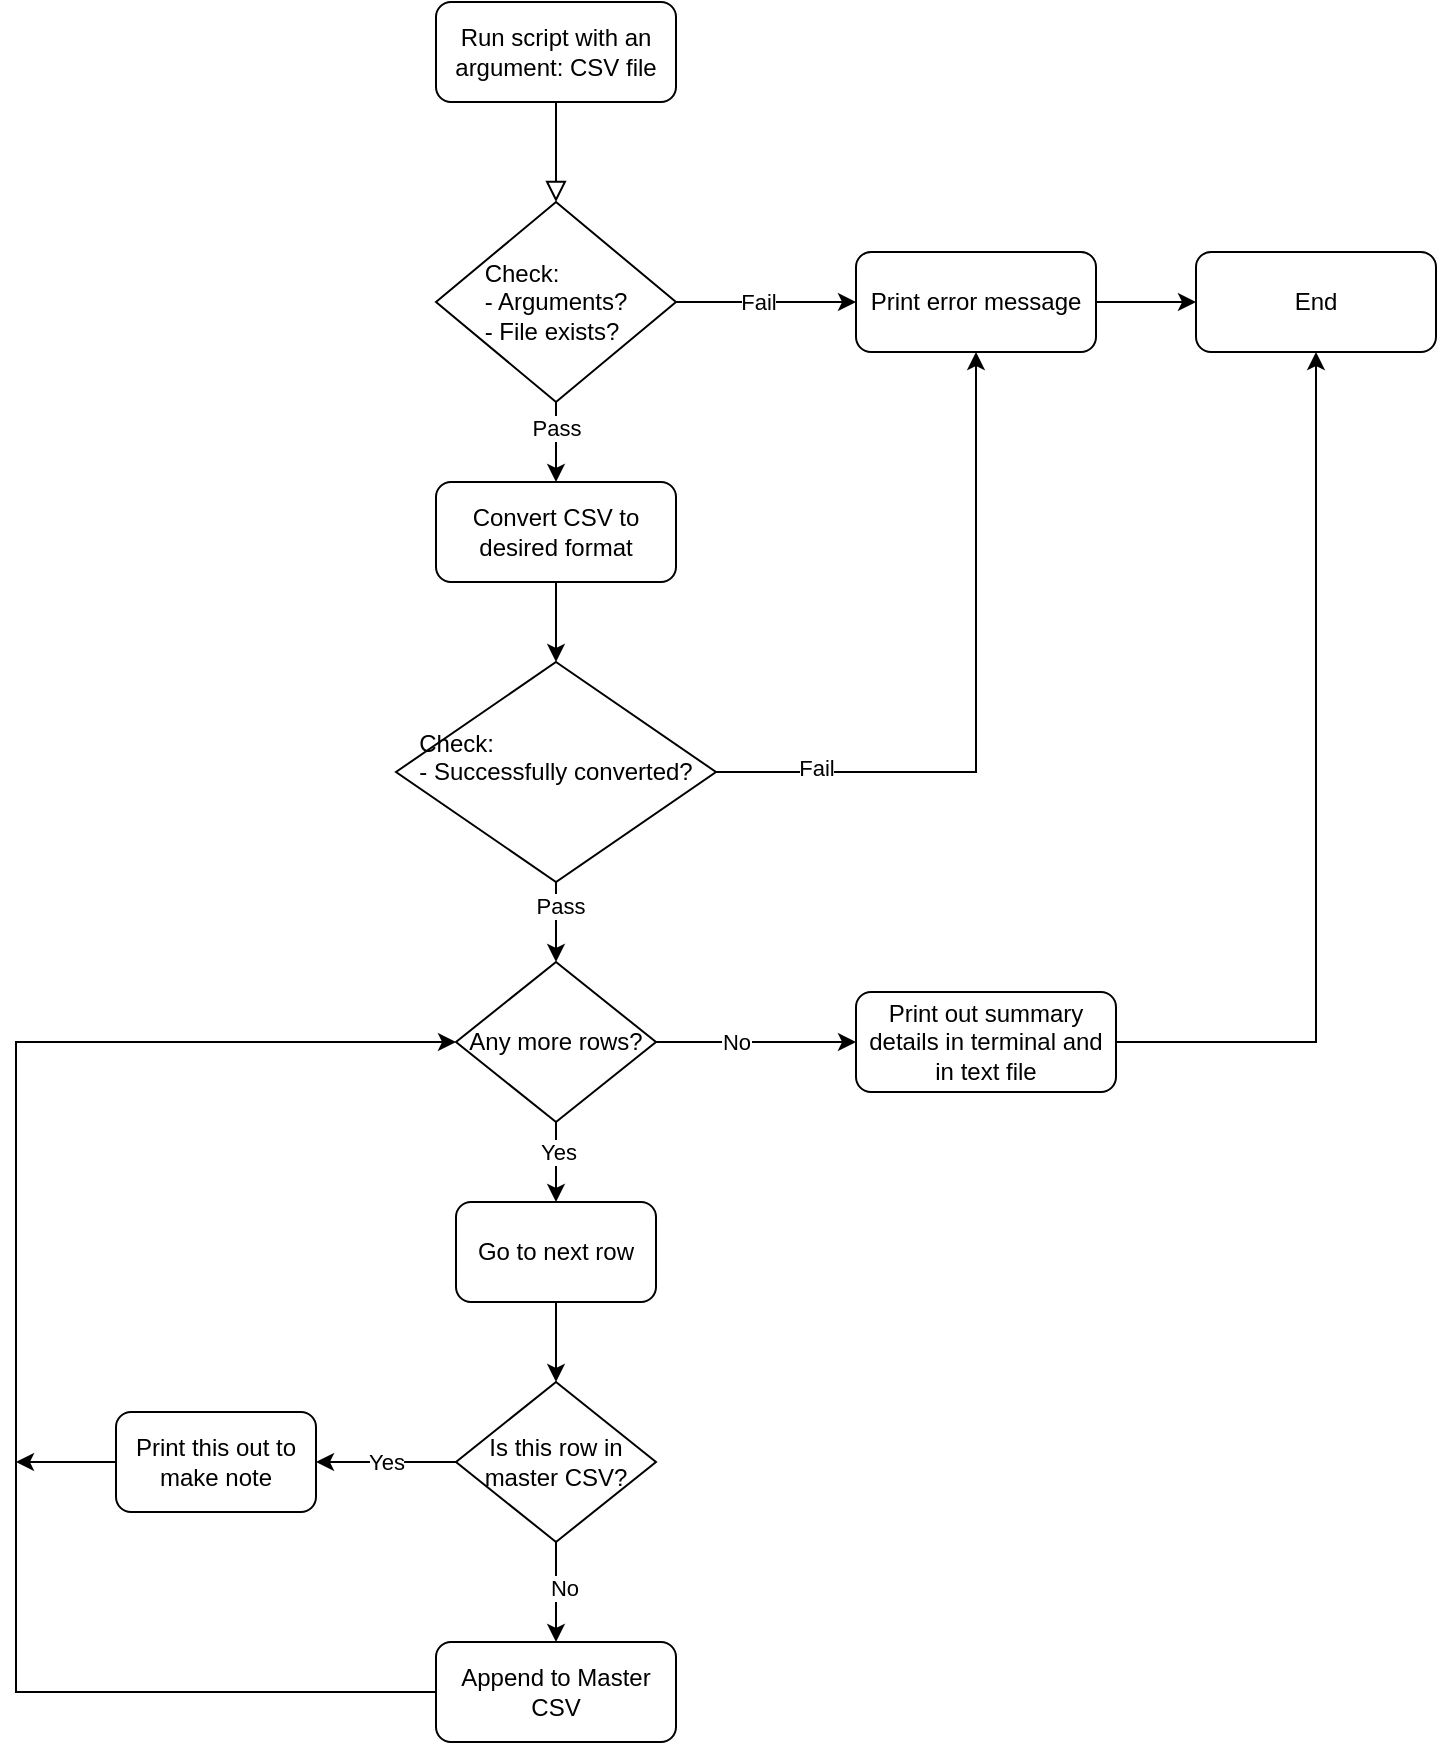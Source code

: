 <mxfile version="21.6.1" type="github">
  <diagram id="C5RBs43oDa-KdzZeNtuy" name="Page-1">
    <mxGraphModel dx="1804" dy="573" grid="1" gridSize="10" guides="1" tooltips="1" connect="1" arrows="1" fold="1" page="1" pageScale="1" pageWidth="827" pageHeight="1169" math="0" shadow="0">
      <root>
        <mxCell id="WIyWlLk6GJQsqaUBKTNV-0" />
        <mxCell id="WIyWlLk6GJQsqaUBKTNV-1" parent="WIyWlLk6GJQsqaUBKTNV-0" />
        <mxCell id="WIyWlLk6GJQsqaUBKTNV-2" value="" style="rounded=0;html=1;jettySize=auto;orthogonalLoop=1;fontSize=11;endArrow=block;endFill=0;endSize=8;strokeWidth=1;shadow=0;labelBackgroundColor=none;edgeStyle=orthogonalEdgeStyle;entryX=0.5;entryY=0;entryDx=0;entryDy=0;" parent="WIyWlLk6GJQsqaUBKTNV-1" source="WIyWlLk6GJQsqaUBKTNV-3" target="MkHjkow1rubKydk29wfE-2" edge="1">
          <mxGeometry relative="1" as="geometry">
            <mxPoint x="220" y="170" as="targetPoint" />
          </mxGeometry>
        </mxCell>
        <mxCell id="WIyWlLk6GJQsqaUBKTNV-3" value="Run script with an argument: CSV file" style="rounded=1;whiteSpace=wrap;html=1;fontSize=12;glass=0;strokeWidth=1;shadow=0;" parent="WIyWlLk6GJQsqaUBKTNV-1" vertex="1">
          <mxGeometry x="160" y="60" width="120" height="50" as="geometry" />
        </mxCell>
        <mxCell id="MkHjkow1rubKydk29wfE-8" style="edgeStyle=orthogonalEdgeStyle;rounded=0;orthogonalLoop=1;jettySize=auto;html=1;entryX=0.5;entryY=0;entryDx=0;entryDy=0;" edge="1" parent="WIyWlLk6GJQsqaUBKTNV-1" source="MkHjkow1rubKydk29wfE-0" target="MkHjkow1rubKydk29wfE-7">
          <mxGeometry relative="1" as="geometry" />
        </mxCell>
        <mxCell id="MkHjkow1rubKydk29wfE-0" value="Convert CSV to desired format" style="rounded=1;whiteSpace=wrap;html=1;fontSize=12;glass=0;strokeWidth=1;shadow=0;" vertex="1" parent="WIyWlLk6GJQsqaUBKTNV-1">
          <mxGeometry x="160" y="300" width="120" height="50" as="geometry" />
        </mxCell>
        <mxCell id="MkHjkow1rubKydk29wfE-19" style="edgeStyle=orthogonalEdgeStyle;rounded=0;orthogonalLoop=1;jettySize=auto;html=1;entryX=0.5;entryY=0;entryDx=0;entryDy=0;" edge="1" parent="WIyWlLk6GJQsqaUBKTNV-1" source="MkHjkow1rubKydk29wfE-1" target="MkHjkow1rubKydk29wfE-15">
          <mxGeometry relative="1" as="geometry" />
        </mxCell>
        <mxCell id="MkHjkow1rubKydk29wfE-1" value="Go to next row" style="rounded=1;whiteSpace=wrap;html=1;fontSize=12;glass=0;strokeWidth=1;shadow=0;" vertex="1" parent="WIyWlLk6GJQsqaUBKTNV-1">
          <mxGeometry x="170" y="660" width="100" height="50" as="geometry" />
        </mxCell>
        <mxCell id="MkHjkow1rubKydk29wfE-5" style="edgeStyle=orthogonalEdgeStyle;rounded=0;orthogonalLoop=1;jettySize=auto;html=1;entryX=0;entryY=0.5;entryDx=0;entryDy=0;" edge="1" parent="WIyWlLk6GJQsqaUBKTNV-1" source="MkHjkow1rubKydk29wfE-2" target="MkHjkow1rubKydk29wfE-4">
          <mxGeometry relative="1" as="geometry" />
        </mxCell>
        <mxCell id="MkHjkow1rubKydk29wfE-11" value="Fail" style="edgeLabel;html=1;align=center;verticalAlign=middle;resizable=0;points=[];" vertex="1" connectable="0" parent="MkHjkow1rubKydk29wfE-5">
          <mxGeometry x="-0.302" y="3" relative="1" as="geometry">
            <mxPoint x="9" y="3" as="offset" />
          </mxGeometry>
        </mxCell>
        <mxCell id="MkHjkow1rubKydk29wfE-6" style="edgeStyle=orthogonalEdgeStyle;rounded=0;orthogonalLoop=1;jettySize=auto;html=1;" edge="1" parent="WIyWlLk6GJQsqaUBKTNV-1" source="MkHjkow1rubKydk29wfE-2" target="MkHjkow1rubKydk29wfE-0">
          <mxGeometry relative="1" as="geometry" />
        </mxCell>
        <mxCell id="MkHjkow1rubKydk29wfE-12" value="Pass" style="edgeLabel;html=1;align=center;verticalAlign=middle;resizable=0;points=[];" vertex="1" connectable="0" parent="MkHjkow1rubKydk29wfE-6">
          <mxGeometry x="-0.339" relative="1" as="geometry">
            <mxPoint as="offset" />
          </mxGeometry>
        </mxCell>
        <mxCell id="MkHjkow1rubKydk29wfE-2" value="&lt;div style=&quot;text-align: left;&quot;&gt;&lt;span style=&quot;background-color: initial;&quot;&gt;Check:&lt;/span&gt;&lt;/div&gt;&lt;div style=&quot;text-align: left;&quot;&gt;&lt;span style=&quot;background-color: initial;&quot;&gt;- Arguments?&lt;/span&gt;&lt;/div&gt;&lt;div style=&quot;text-align: left;&quot;&gt;&lt;span style=&quot;background-color: initial;&quot;&gt;- File exists?&lt;/span&gt;&lt;/div&gt;" style="rhombus;whiteSpace=wrap;html=1;" vertex="1" parent="WIyWlLk6GJQsqaUBKTNV-1">
          <mxGeometry x="160" y="160" width="120" height="100" as="geometry" />
        </mxCell>
        <mxCell id="MkHjkow1rubKydk29wfE-36" style="edgeStyle=orthogonalEdgeStyle;rounded=0;orthogonalLoop=1;jettySize=auto;html=1;entryX=0;entryY=0.5;entryDx=0;entryDy=0;" edge="1" parent="WIyWlLk6GJQsqaUBKTNV-1" source="MkHjkow1rubKydk29wfE-4" target="MkHjkow1rubKydk29wfE-35">
          <mxGeometry relative="1" as="geometry" />
        </mxCell>
        <mxCell id="MkHjkow1rubKydk29wfE-4" value="Print error message" style="rounded=1;whiteSpace=wrap;html=1;fontSize=12;glass=0;strokeWidth=1;shadow=0;" vertex="1" parent="WIyWlLk6GJQsqaUBKTNV-1">
          <mxGeometry x="370" y="185" width="120" height="50" as="geometry" />
        </mxCell>
        <mxCell id="MkHjkow1rubKydk29wfE-9" style="edgeStyle=orthogonalEdgeStyle;rounded=0;orthogonalLoop=1;jettySize=auto;html=1;entryX=0.5;entryY=1;entryDx=0;entryDy=0;" edge="1" parent="WIyWlLk6GJQsqaUBKTNV-1" source="MkHjkow1rubKydk29wfE-7" target="MkHjkow1rubKydk29wfE-4">
          <mxGeometry relative="1" as="geometry" />
        </mxCell>
        <mxCell id="MkHjkow1rubKydk29wfE-10" value="Fail" style="edgeLabel;html=1;align=center;verticalAlign=middle;resizable=0;points=[];" vertex="1" connectable="0" parent="MkHjkow1rubKydk29wfE-9">
          <mxGeometry x="-0.708" y="2" relative="1" as="geometry">
            <mxPoint as="offset" />
          </mxGeometry>
        </mxCell>
        <mxCell id="MkHjkow1rubKydk29wfE-25" style="edgeStyle=orthogonalEdgeStyle;rounded=0;orthogonalLoop=1;jettySize=auto;html=1;entryX=0.5;entryY=0;entryDx=0;entryDy=0;" edge="1" parent="WIyWlLk6GJQsqaUBKTNV-1" source="MkHjkow1rubKydk29wfE-7" target="MkHjkow1rubKydk29wfE-23">
          <mxGeometry relative="1" as="geometry" />
        </mxCell>
        <mxCell id="MkHjkow1rubKydk29wfE-26" value="Pass" style="edgeLabel;html=1;align=center;verticalAlign=middle;resizable=0;points=[];" vertex="1" connectable="0" parent="MkHjkow1rubKydk29wfE-25">
          <mxGeometry x="-0.433" y="2" relative="1" as="geometry">
            <mxPoint as="offset" />
          </mxGeometry>
        </mxCell>
        <mxCell id="MkHjkow1rubKydk29wfE-7" value="&lt;div style=&quot;text-align: left;&quot;&gt;Check:&lt;/div&gt;&lt;div style=&quot;text-align: left;&quot;&gt;- Successfully converted?&lt;/div&gt;&lt;div style=&quot;text-align: left;&quot;&gt;&lt;br&gt;&lt;/div&gt;" style="rhombus;whiteSpace=wrap;html=1;" vertex="1" parent="WIyWlLk6GJQsqaUBKTNV-1">
          <mxGeometry x="140" y="390" width="160" height="110" as="geometry" />
        </mxCell>
        <mxCell id="MkHjkow1rubKydk29wfE-20" style="edgeStyle=orthogonalEdgeStyle;rounded=0;orthogonalLoop=1;jettySize=auto;html=1;entryX=0.5;entryY=0;entryDx=0;entryDy=0;" edge="1" parent="WIyWlLk6GJQsqaUBKTNV-1" source="MkHjkow1rubKydk29wfE-15" target="MkHjkow1rubKydk29wfE-18">
          <mxGeometry relative="1" as="geometry" />
        </mxCell>
        <mxCell id="MkHjkow1rubKydk29wfE-21" value="No" style="edgeLabel;html=1;align=center;verticalAlign=middle;resizable=0;points=[];" vertex="1" connectable="0" parent="MkHjkow1rubKydk29wfE-20">
          <mxGeometry x="-0.099" y="4" relative="1" as="geometry">
            <mxPoint as="offset" />
          </mxGeometry>
        </mxCell>
        <mxCell id="MkHjkow1rubKydk29wfE-32" value="Yes" style="edgeStyle=orthogonalEdgeStyle;rounded=0;orthogonalLoop=1;jettySize=auto;html=1;" edge="1" parent="WIyWlLk6GJQsqaUBKTNV-1" source="MkHjkow1rubKydk29wfE-15">
          <mxGeometry relative="1" as="geometry">
            <mxPoint x="100" y="790" as="targetPoint" />
          </mxGeometry>
        </mxCell>
        <mxCell id="MkHjkow1rubKydk29wfE-15" value="Is this row in master CSV?" style="rhombus;whiteSpace=wrap;html=1;" vertex="1" parent="WIyWlLk6GJQsqaUBKTNV-1">
          <mxGeometry x="170" y="750" width="100" height="80" as="geometry" />
        </mxCell>
        <mxCell id="MkHjkow1rubKydk29wfE-22" style="edgeStyle=orthogonalEdgeStyle;rounded=0;orthogonalLoop=1;jettySize=auto;html=1;entryX=0;entryY=0.5;entryDx=0;entryDy=0;" edge="1" parent="WIyWlLk6GJQsqaUBKTNV-1" source="MkHjkow1rubKydk29wfE-18" target="MkHjkow1rubKydk29wfE-23">
          <mxGeometry relative="1" as="geometry">
            <Array as="points">
              <mxPoint x="-50" y="905" />
              <mxPoint x="-50" y="580" />
            </Array>
          </mxGeometry>
        </mxCell>
        <mxCell id="MkHjkow1rubKydk29wfE-18" value="Append to Master CSV" style="rounded=1;whiteSpace=wrap;html=1;fontSize=12;glass=0;strokeWidth=1;shadow=0;" vertex="1" parent="WIyWlLk6GJQsqaUBKTNV-1">
          <mxGeometry x="160" y="880" width="120" height="50" as="geometry" />
        </mxCell>
        <mxCell id="MkHjkow1rubKydk29wfE-24" style="edgeStyle=orthogonalEdgeStyle;rounded=0;orthogonalLoop=1;jettySize=auto;html=1;entryX=0.5;entryY=0;entryDx=0;entryDy=0;" edge="1" parent="WIyWlLk6GJQsqaUBKTNV-1" source="MkHjkow1rubKydk29wfE-23" target="MkHjkow1rubKydk29wfE-1">
          <mxGeometry relative="1" as="geometry" />
        </mxCell>
        <mxCell id="MkHjkow1rubKydk29wfE-27" value="Yes" style="edgeLabel;html=1;align=center;verticalAlign=middle;resizable=0;points=[];" vertex="1" connectable="0" parent="MkHjkow1rubKydk29wfE-24">
          <mxGeometry x="-0.245" y="1" relative="1" as="geometry">
            <mxPoint as="offset" />
          </mxGeometry>
        </mxCell>
        <mxCell id="MkHjkow1rubKydk29wfE-29" style="edgeStyle=orthogonalEdgeStyle;rounded=0;orthogonalLoop=1;jettySize=auto;html=1;entryX=0;entryY=0.5;entryDx=0;entryDy=0;" edge="1" parent="WIyWlLk6GJQsqaUBKTNV-1" source="MkHjkow1rubKydk29wfE-23" target="MkHjkow1rubKydk29wfE-28">
          <mxGeometry relative="1" as="geometry" />
        </mxCell>
        <mxCell id="MkHjkow1rubKydk29wfE-30" value="No" style="edgeLabel;html=1;align=center;verticalAlign=middle;resizable=0;points=[];" vertex="1" connectable="0" parent="MkHjkow1rubKydk29wfE-29">
          <mxGeometry x="0.393" y="-3" relative="1" as="geometry">
            <mxPoint x="-30" y="-3" as="offset" />
          </mxGeometry>
        </mxCell>
        <mxCell id="MkHjkow1rubKydk29wfE-23" value="Any more rows?" style="rhombus;whiteSpace=wrap;html=1;" vertex="1" parent="WIyWlLk6GJQsqaUBKTNV-1">
          <mxGeometry x="170" y="540" width="100" height="80" as="geometry" />
        </mxCell>
        <mxCell id="MkHjkow1rubKydk29wfE-37" style="edgeStyle=orthogonalEdgeStyle;rounded=0;orthogonalLoop=1;jettySize=auto;html=1;entryX=0.5;entryY=1;entryDx=0;entryDy=0;" edge="1" parent="WIyWlLk6GJQsqaUBKTNV-1" source="MkHjkow1rubKydk29wfE-28" target="MkHjkow1rubKydk29wfE-35">
          <mxGeometry relative="1" as="geometry" />
        </mxCell>
        <mxCell id="MkHjkow1rubKydk29wfE-28" value="Print out summary details in terminal and in text file" style="rounded=1;whiteSpace=wrap;html=1;fontSize=12;glass=0;strokeWidth=1;shadow=0;" vertex="1" parent="WIyWlLk6GJQsqaUBKTNV-1">
          <mxGeometry x="370" y="555" width="130" height="50" as="geometry" />
        </mxCell>
        <mxCell id="MkHjkow1rubKydk29wfE-34" style="edgeStyle=orthogonalEdgeStyle;rounded=0;orthogonalLoop=1;jettySize=auto;html=1;" edge="1" parent="WIyWlLk6GJQsqaUBKTNV-1" source="MkHjkow1rubKydk29wfE-33">
          <mxGeometry relative="1" as="geometry">
            <mxPoint x="-50" y="790" as="targetPoint" />
          </mxGeometry>
        </mxCell>
        <mxCell id="MkHjkow1rubKydk29wfE-33" value="Print this out to make note" style="rounded=1;whiteSpace=wrap;html=1;fontSize=12;glass=0;strokeWidth=1;shadow=0;" vertex="1" parent="WIyWlLk6GJQsqaUBKTNV-1">
          <mxGeometry y="765" width="100" height="50" as="geometry" />
        </mxCell>
        <mxCell id="MkHjkow1rubKydk29wfE-35" value="End" style="rounded=1;whiteSpace=wrap;html=1;fontSize=12;glass=0;strokeWidth=1;shadow=0;" vertex="1" parent="WIyWlLk6GJQsqaUBKTNV-1">
          <mxGeometry x="540" y="185" width="120" height="50" as="geometry" />
        </mxCell>
      </root>
    </mxGraphModel>
  </diagram>
</mxfile>
